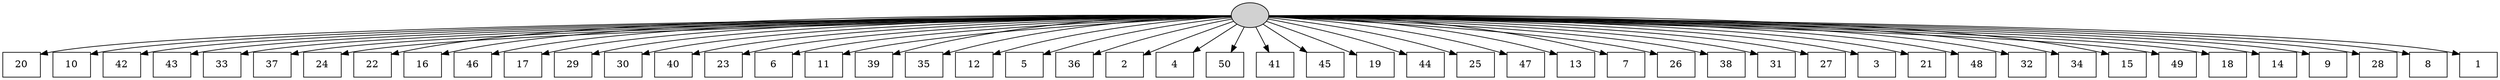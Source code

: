 digraph G {
0[style=filled, fillcolor=grey82, label=""];
1[shape=box,style=filled, fillcolor=white,label="20\n"];
2[shape=box,style=filled, fillcolor=white,label="10\n"];
3[shape=box,style=filled, fillcolor=white,label="42\n"];
4[shape=box,style=filled, fillcolor=white,label="43\n"];
5[shape=box,style=filled, fillcolor=white,label="33\n"];
6[shape=box,style=filled, fillcolor=white,label="37\n"];
7[shape=box,style=filled, fillcolor=white,label="24\n"];
8[shape=box,style=filled, fillcolor=white,label="22\n"];
9[shape=box,style=filled, fillcolor=white,label="16\n"];
10[shape=box,style=filled, fillcolor=white,label="46\n"];
11[shape=box,style=filled, fillcolor=white,label="17\n"];
12[shape=box,style=filled, fillcolor=white,label="29\n"];
13[shape=box,style=filled, fillcolor=white,label="30\n"];
14[shape=box,style=filled, fillcolor=white,label="40\n"];
15[shape=box,style=filled, fillcolor=white,label="23\n"];
16[shape=box,style=filled, fillcolor=white,label="6\n"];
17[shape=box,style=filled, fillcolor=white,label="11\n"];
18[shape=box,style=filled, fillcolor=white,label="39\n"];
19[shape=box,style=filled, fillcolor=white,label="35\n"];
20[shape=box,style=filled, fillcolor=white,label="12\n"];
21[shape=box,style=filled, fillcolor=white,label="5\n"];
22[shape=box,style=filled, fillcolor=white,label="36\n"];
23[shape=box,style=filled, fillcolor=white,label="2\n"];
24[shape=box,style=filled, fillcolor=white,label="4\n"];
25[shape=box,style=filled, fillcolor=white,label="50\n"];
26[shape=box,style=filled, fillcolor=white,label="41\n"];
27[shape=box,style=filled, fillcolor=white,label="45\n"];
28[shape=box,style=filled, fillcolor=white,label="19\n"];
29[shape=box,style=filled, fillcolor=white,label="44\n"];
30[shape=box,style=filled, fillcolor=white,label="25\n"];
31[shape=box,style=filled, fillcolor=white,label="47\n"];
32[shape=box,style=filled, fillcolor=white,label="13\n"];
33[shape=box,style=filled, fillcolor=white,label="7\n"];
34[shape=box,style=filled, fillcolor=white,label="26\n"];
35[shape=box,style=filled, fillcolor=white,label="38\n"];
36[shape=box,style=filled, fillcolor=white,label="31\n"];
37[shape=box,style=filled, fillcolor=white,label="27\n"];
38[shape=box,style=filled, fillcolor=white,label="3\n"];
39[shape=box,style=filled, fillcolor=white,label="21\n"];
40[shape=box,style=filled, fillcolor=white,label="48\n"];
41[shape=box,style=filled, fillcolor=white,label="32\n"];
42[shape=box,style=filled, fillcolor=white,label="34\n"];
43[shape=box,style=filled, fillcolor=white,label="15\n"];
44[shape=box,style=filled, fillcolor=white,label="49\n"];
45[shape=box,style=filled, fillcolor=white,label="18\n"];
46[shape=box,style=filled, fillcolor=white,label="14\n"];
47[shape=box,style=filled, fillcolor=white,label="9\n"];
48[shape=box,style=filled, fillcolor=white,label="28\n"];
49[shape=box,style=filled, fillcolor=white,label="8\n"];
50[shape=box,style=filled, fillcolor=white,label="1\n"];
0->1 ;
0->2 ;
0->3 ;
0->4 ;
0->5 ;
0->6 ;
0->7 ;
0->8 ;
0->9 ;
0->10 ;
0->11 ;
0->12 ;
0->13 ;
0->14 ;
0->15 ;
0->16 ;
0->17 ;
0->18 ;
0->19 ;
0->20 ;
0->21 ;
0->22 ;
0->23 ;
0->24 ;
0->25 ;
0->26 ;
0->27 ;
0->28 ;
0->29 ;
0->30 ;
0->31 ;
0->32 ;
0->33 ;
0->34 ;
0->35 ;
0->36 ;
0->37 ;
0->38 ;
0->39 ;
0->40 ;
0->41 ;
0->42 ;
0->43 ;
0->44 ;
0->45 ;
0->46 ;
0->47 ;
0->48 ;
0->49 ;
0->50 ;
}
